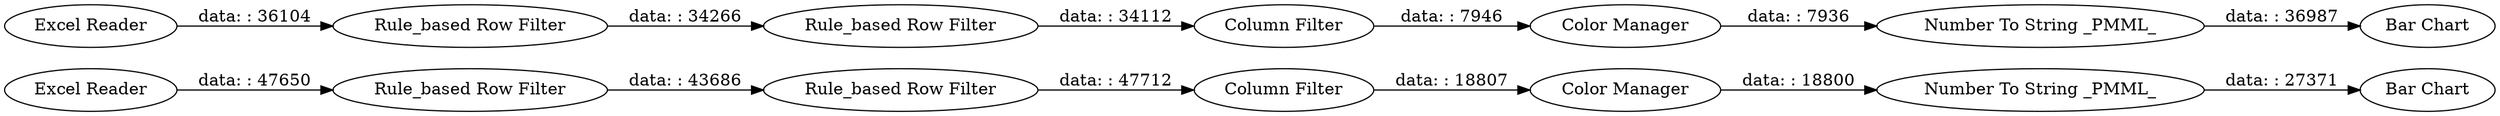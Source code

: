 digraph {
	"5273342568778685838_37" [label="Column Filter"]
	"5273342568778685838_38" [label="Number To String _PMML_"]
	"5273342568778685838_52" [label="Number To String _PMML_"]
	"5273342568778685838_56" [label="Excel Reader"]
	"5273342568778685838_44" [label="Rule_based Row Filter"]
	"5273342568778685838_57" [label="Bar Chart"]
	"5273342568778685838_54" [label="Color Manager"]
	"5273342568778685838_40" [label="Color Manager"]
	"5273342568778685838_36" [label="Rule_based Row Filter"]
	"5273342568778685838_51" [label="Column Filter"]
	"5273342568778685838_53" [label="Rule_based Row Filter"]
	"5273342568778685838_41" [label="Bar Chart"]
	"5273342568778685838_21" [label="Excel Reader"]
	"5273342568778685838_55" [label="Rule_based Row Filter"]
	"5273342568778685838_53" -> "5273342568778685838_55" [label="data: : 34266"]
	"5273342568778685838_55" -> "5273342568778685838_51" [label="data: : 34112"]
	"5273342568778685838_40" -> "5273342568778685838_38" [label="data: : 18800"]
	"5273342568778685838_38" -> "5273342568778685838_41" [label="data: : 27371"]
	"5273342568778685838_54" -> "5273342568778685838_52" [label="data: : 7936"]
	"5273342568778685838_51" -> "5273342568778685838_54" [label="data: : 7946"]
	"5273342568778685838_37" -> "5273342568778685838_40" [label="data: : 18807"]
	"5273342568778685838_36" -> "5273342568778685838_44" [label="data: : 43686"]
	"5273342568778685838_52" -> "5273342568778685838_57" [label="data: : 36987"]
	"5273342568778685838_44" -> "5273342568778685838_37" [label="data: : 47712"]
	"5273342568778685838_56" -> "5273342568778685838_53" [label="data: : 36104"]
	"5273342568778685838_21" -> "5273342568778685838_36" [label="data: : 47650"]
	rankdir=LR
}
